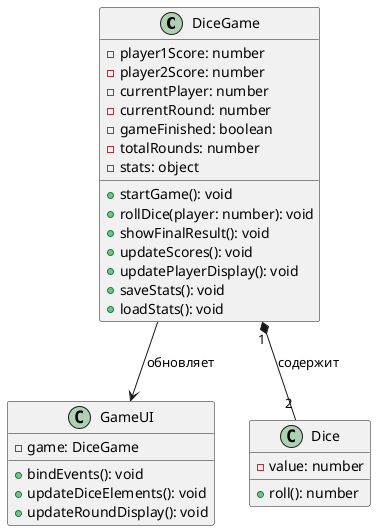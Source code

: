 @startuml  
class DiceGame {
  -player1Score: number
  -player2Score: number
  -currentPlayer: number
  -currentRound: number
  -gameFinished: boolean
  -totalRounds: number
  -stats: object
  
  +startGame(): void
  +rollDice(player: number): void
  +showFinalResult(): void
  +updateScores(): void
  +updatePlayerDisplay(): void
  +saveStats(): void
  +loadStats(): void
}

class GameUI {
  -game: DiceGame
  +bindEvents(): void
  +updateDiceElements(): void
  +updateRoundDisplay(): void
}

class Dice {
  -value: number
  +roll(): number
}

DiceGame "1" *-- "2" Dice : содержит
DiceGame --> GameUI : обновляет
@enduml
